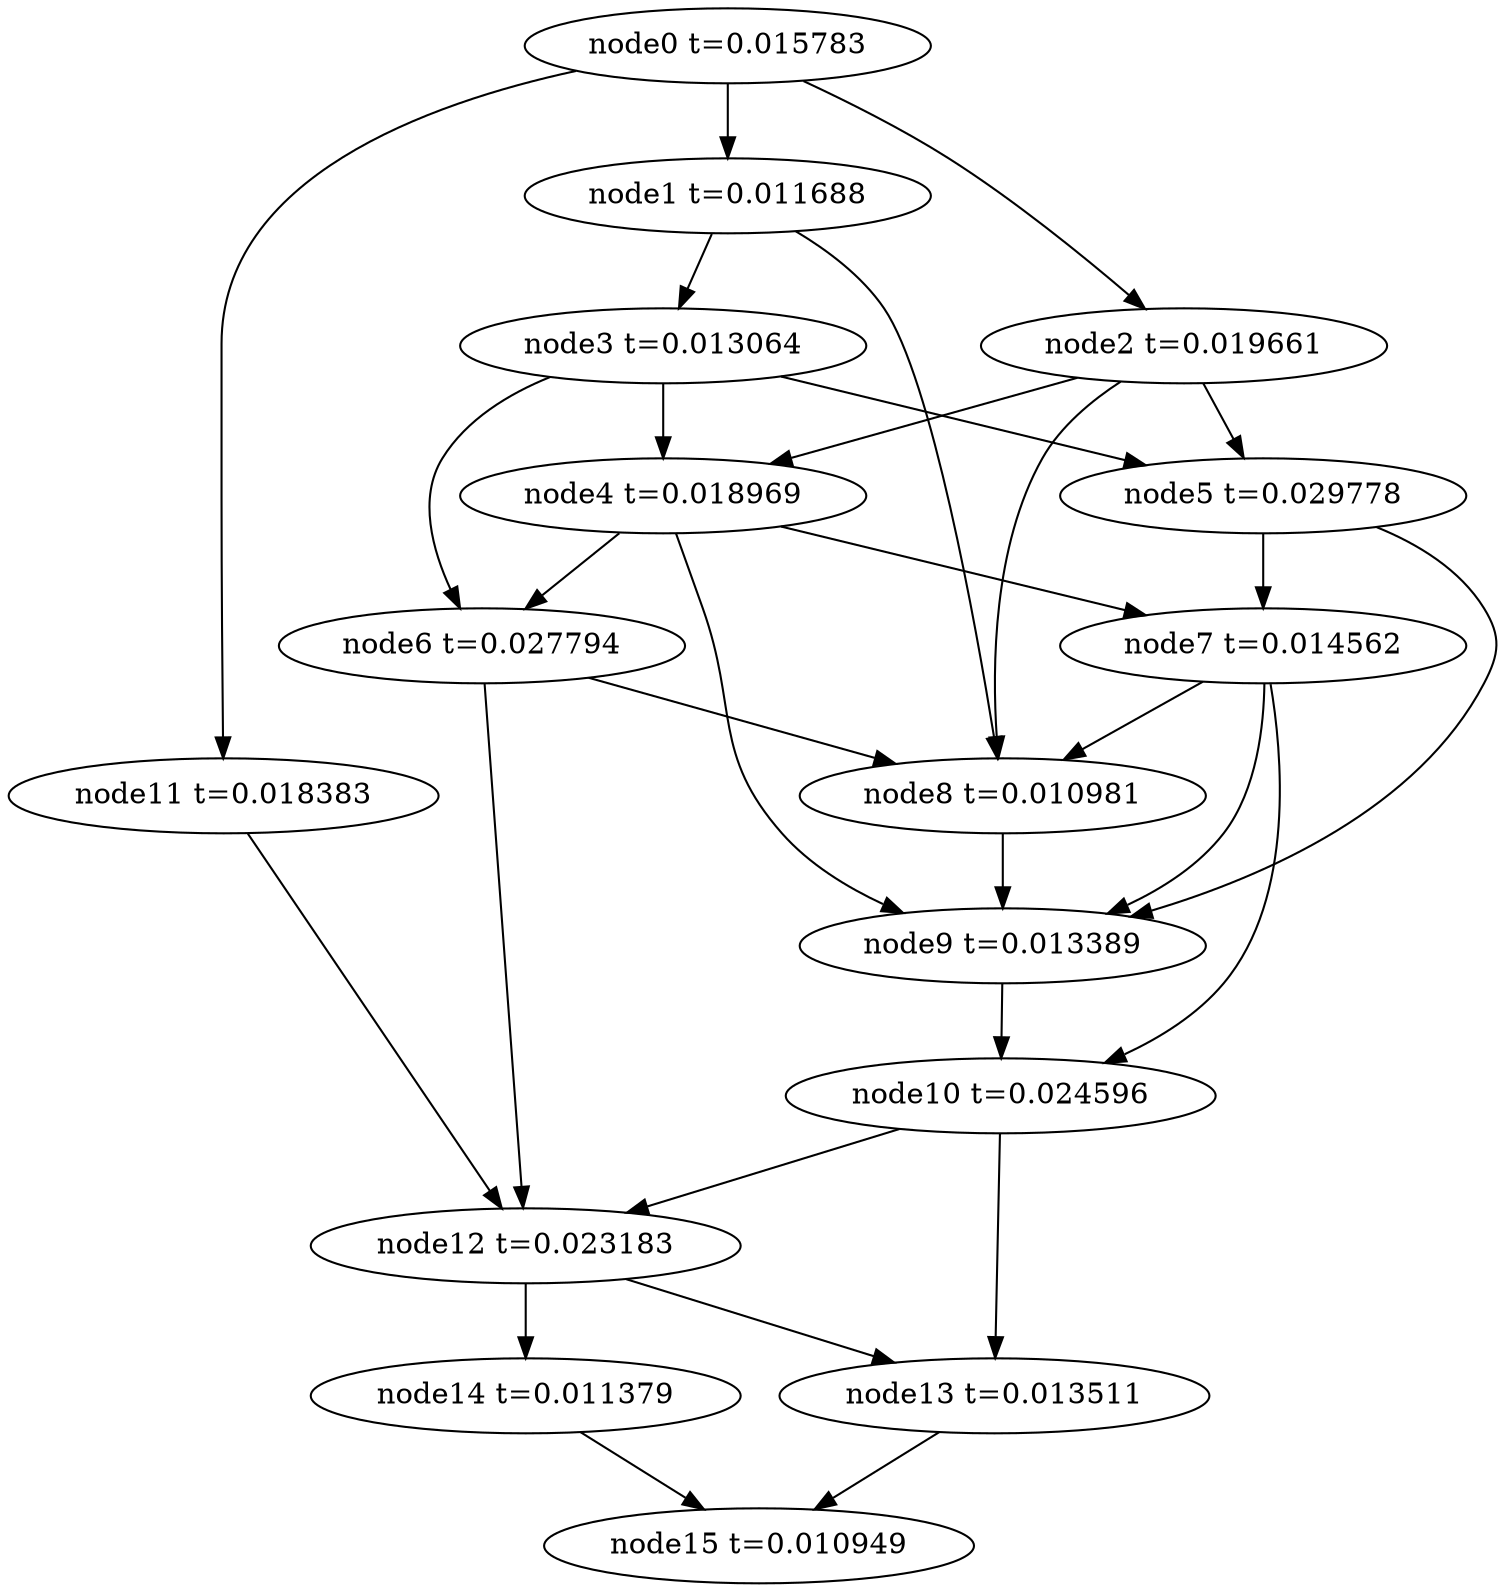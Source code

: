 digraph g{
	node15[label="node15 t=0.010949"]
	node14 -> node15
	node14[label="node14 t=0.011379"];
	node13 -> node15
	node13[label="node13 t=0.013511"];
	node12 -> node14
	node12 -> node13
	node12[label="node12 t=0.023183"];
	node11 -> node12
	node11[label="node11 t=0.018383"];
	node10 -> node13
	node10 -> node12
	node10[label="node10 t=0.024596"];
	node9 -> node10
	node9[label="node9 t=0.013389"];
	node8 -> node9
	node8[label="node8 t=0.010981"];
	node7 -> node10
	node7 -> node9
	node7 -> node8
	node7[label="node7 t=0.014562"];
	node6 -> node12
	node6 -> node8
	node6[label="node6 t=0.027794"];
	node5 -> node9
	node5 -> node7
	node5[label="node5 t=0.029778"];
	node4 -> node9
	node4 -> node7
	node4 -> node6
	node4[label="node4 t=0.018969"];
	node3 -> node6
	node3 -> node5
	node3 -> node4
	node3[label="node3 t=0.013064"];
	node2 -> node8
	node2 -> node5
	node2 -> node4
	node2[label="node2 t=0.019661"];
	node1 -> node8
	node1 -> node3
	node1[label="node1 t=0.011688"];
	node0 -> node11
	node0 -> node2
	node0 -> node1
	node0[label="node0 t=0.015783"];
}
